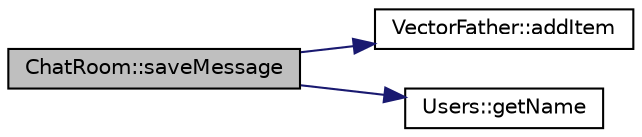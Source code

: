 digraph "ChatRoom::saveMessage"
{
 // LATEX_PDF_SIZE
  edge [fontname="Helvetica",fontsize="10",labelfontname="Helvetica",labelfontsize="10"];
  node [fontname="Helvetica",fontsize="10",shape=record];
  rankdir="LR";
  Node1 [label="ChatRoom::saveMessage",height=0.2,width=0.4,color="black", fillcolor="grey75", style="filled", fontcolor="black",tooltip="Save a message to the chat history."];
  Node1 -> Node2 [color="midnightblue",fontsize="10",style="solid",fontname="Helvetica"];
  Node2 [label="VectorFather::addItem",height=0.2,width=0.4,color="black", fillcolor="white", style="filled",URL="$classVectorFather.html#ab1e0611bf9e0e1678d487399ad28c064",tooltip="Add an item to the end of the vector."];
  Node1 -> Node3 [color="midnightblue",fontsize="10",style="solid",fontname="Helvetica"];
  Node3 [label="Users::getName",height=0.2,width=0.4,color="black", fillcolor="white", style="filled",URL="$classUsers.html#aef65d9acf991a4073417fa84b3a9847c",tooltip="Get the user's display name."];
}
